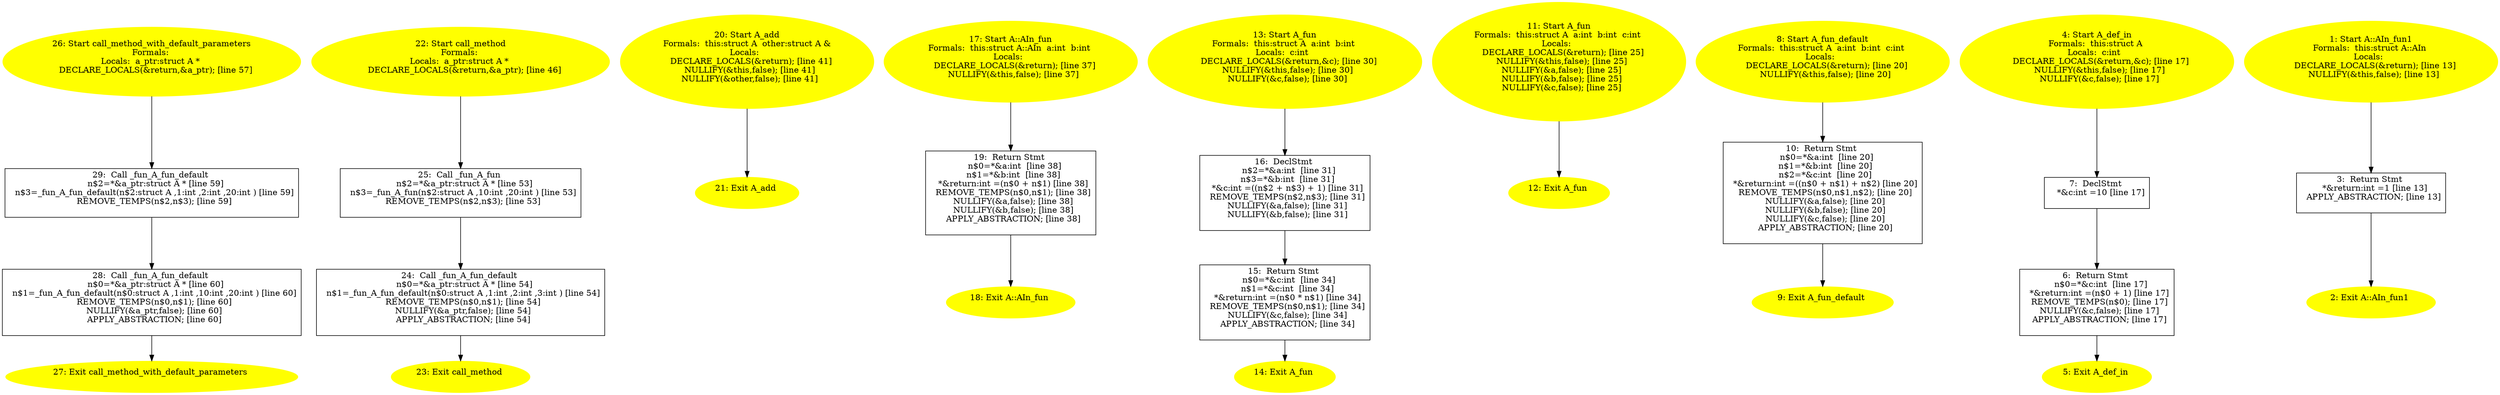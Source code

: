 digraph iCFG {
29 [label="29:  Call _fun_A_fun_default \n   n$2=*&a_ptr:struct A * [line 59]\n  n$3=_fun_A_fun_default(n$2:struct A ,1:int ,2:int ,20:int ) [line 59]\n  REMOVE_TEMPS(n$2,n$3); [line 59]\n " shape="box"]
	

	 29 -> 28 ;
28 [label="28:  Call _fun_A_fun_default \n   n$0=*&a_ptr:struct A * [line 60]\n  n$1=_fun_A_fun_default(n$0:struct A ,1:int ,10:int ,20:int ) [line 60]\n  REMOVE_TEMPS(n$0,n$1); [line 60]\n  NULLIFY(&a_ptr,false); [line 60]\n  APPLY_ABSTRACTION; [line 60]\n " shape="box"]
	

	 28 -> 27 ;
27 [label="27: Exit call_method_with_default_parameters \n  " color=yellow style=filled]
	

26 [label="26: Start call_method_with_default_parameters\nFormals: \nLocals:  a_ptr:struct A * \n   DECLARE_LOCALS(&return,&a_ptr); [line 57]\n " color=yellow style=filled]
	

	 26 -> 29 ;
25 [label="25:  Call _fun_A_fun \n   n$2=*&a_ptr:struct A * [line 53]\n  n$3=_fun_A_fun(n$2:struct A ,10:int ,20:int ) [line 53]\n  REMOVE_TEMPS(n$2,n$3); [line 53]\n " shape="box"]
	

	 25 -> 24 ;
24 [label="24:  Call _fun_A_fun_default \n   n$0=*&a_ptr:struct A * [line 54]\n  n$1=_fun_A_fun_default(n$0:struct A ,1:int ,2:int ,3:int ) [line 54]\n  REMOVE_TEMPS(n$0,n$1); [line 54]\n  NULLIFY(&a_ptr,false); [line 54]\n  APPLY_ABSTRACTION; [line 54]\n " shape="box"]
	

	 24 -> 23 ;
23 [label="23: Exit call_method \n  " color=yellow style=filled]
	

22 [label="22: Start call_method\nFormals: \nLocals:  a_ptr:struct A * \n   DECLARE_LOCALS(&return,&a_ptr); [line 46]\n " color=yellow style=filled]
	

	 22 -> 25 ;
21 [label="21: Exit A_add \n  " color=yellow style=filled]
	

20 [label="20: Start A_add\nFormals:  this:struct A  other:struct A &\nLocals:  \n   DECLARE_LOCALS(&return); [line 41]\n  NULLIFY(&this,false); [line 41]\n  NULLIFY(&other,false); [line 41]\n " color=yellow style=filled]
	

	 20 -> 21 ;
19 [label="19:  Return Stmt \n   n$0=*&a:int  [line 38]\n  n$1=*&b:int  [line 38]\n  *&return:int =(n$0 + n$1) [line 38]\n  REMOVE_TEMPS(n$0,n$1); [line 38]\n  NULLIFY(&a,false); [line 38]\n  NULLIFY(&b,false); [line 38]\n  APPLY_ABSTRACTION; [line 38]\n " shape="box"]
	

	 19 -> 18 ;
18 [label="18: Exit A::AIn_fun \n  " color=yellow style=filled]
	

17 [label="17: Start A::AIn_fun\nFormals:  this:struct A::AIn  a:int  b:int \nLocals:  \n   DECLARE_LOCALS(&return); [line 37]\n  NULLIFY(&this,false); [line 37]\n " color=yellow style=filled]
	

	 17 -> 19 ;
16 [label="16:  DeclStmt \n   n$2=*&a:int  [line 31]\n  n$3=*&b:int  [line 31]\n  *&c:int =((n$2 + n$3) + 1) [line 31]\n  REMOVE_TEMPS(n$2,n$3); [line 31]\n  NULLIFY(&a,false); [line 31]\n  NULLIFY(&b,false); [line 31]\n " shape="box"]
	

	 16 -> 15 ;
15 [label="15:  Return Stmt \n   n$0=*&c:int  [line 34]\n  n$1=*&c:int  [line 34]\n  *&return:int =(n$0 * n$1) [line 34]\n  REMOVE_TEMPS(n$0,n$1); [line 34]\n  NULLIFY(&c,false); [line 34]\n  APPLY_ABSTRACTION; [line 34]\n " shape="box"]
	

	 15 -> 14 ;
14 [label="14: Exit A_fun \n  " color=yellow style=filled]
	

13 [label="13: Start A_fun\nFormals:  this:struct A  a:int  b:int \nLocals:  c:int  \n   DECLARE_LOCALS(&return,&c); [line 30]\n  NULLIFY(&this,false); [line 30]\n  NULLIFY(&c,false); [line 30]\n " color=yellow style=filled]
	

	 13 -> 16 ;
12 [label="12: Exit A_fun \n  " color=yellow style=filled]
	

11 [label="11: Start A_fun\nFormals:  this:struct A  a:int  b:int  c:int \nLocals:  \n   DECLARE_LOCALS(&return); [line 25]\n  NULLIFY(&this,false); [line 25]\n  NULLIFY(&a,false); [line 25]\n  NULLIFY(&b,false); [line 25]\n  NULLIFY(&c,false); [line 25]\n " color=yellow style=filled]
	

	 11 -> 12 ;
10 [label="10:  Return Stmt \n   n$0=*&a:int  [line 20]\n  n$1=*&b:int  [line 20]\n  n$2=*&c:int  [line 20]\n  *&return:int =((n$0 + n$1) + n$2) [line 20]\n  REMOVE_TEMPS(n$0,n$1,n$2); [line 20]\n  NULLIFY(&a,false); [line 20]\n  NULLIFY(&b,false); [line 20]\n  NULLIFY(&c,false); [line 20]\n  APPLY_ABSTRACTION; [line 20]\n " shape="box"]
	

	 10 -> 9 ;
9 [label="9: Exit A_fun_default \n  " color=yellow style=filled]
	

8 [label="8: Start A_fun_default\nFormals:  this:struct A  a:int  b:int  c:int \nLocals:  \n   DECLARE_LOCALS(&return); [line 20]\n  NULLIFY(&this,false); [line 20]\n " color=yellow style=filled]
	

	 8 -> 10 ;
7 [label="7:  DeclStmt \n   *&c:int =10 [line 17]\n " shape="box"]
	

	 7 -> 6 ;
6 [label="6:  Return Stmt \n   n$0=*&c:int  [line 17]\n  *&return:int =(n$0 + 1) [line 17]\n  REMOVE_TEMPS(n$0); [line 17]\n  NULLIFY(&c,false); [line 17]\n  APPLY_ABSTRACTION; [line 17]\n " shape="box"]
	

	 6 -> 5 ;
5 [label="5: Exit A_def_in \n  " color=yellow style=filled]
	

4 [label="4: Start A_def_in\nFormals:  this:struct A \nLocals:  c:int  \n   DECLARE_LOCALS(&return,&c); [line 17]\n  NULLIFY(&this,false); [line 17]\n  NULLIFY(&c,false); [line 17]\n " color=yellow style=filled]
	

	 4 -> 7 ;
3 [label="3:  Return Stmt \n   *&return:int =1 [line 13]\n  APPLY_ABSTRACTION; [line 13]\n " shape="box"]
	

	 3 -> 2 ;
2 [label="2: Exit A::AIn_fun1 \n  " color=yellow style=filled]
	

1 [label="1: Start A::AIn_fun1\nFormals:  this:struct A::AIn \nLocals:  \n   DECLARE_LOCALS(&return); [line 13]\n  NULLIFY(&this,false); [line 13]\n " color=yellow style=filled]
	

	 1 -> 3 ;
}

